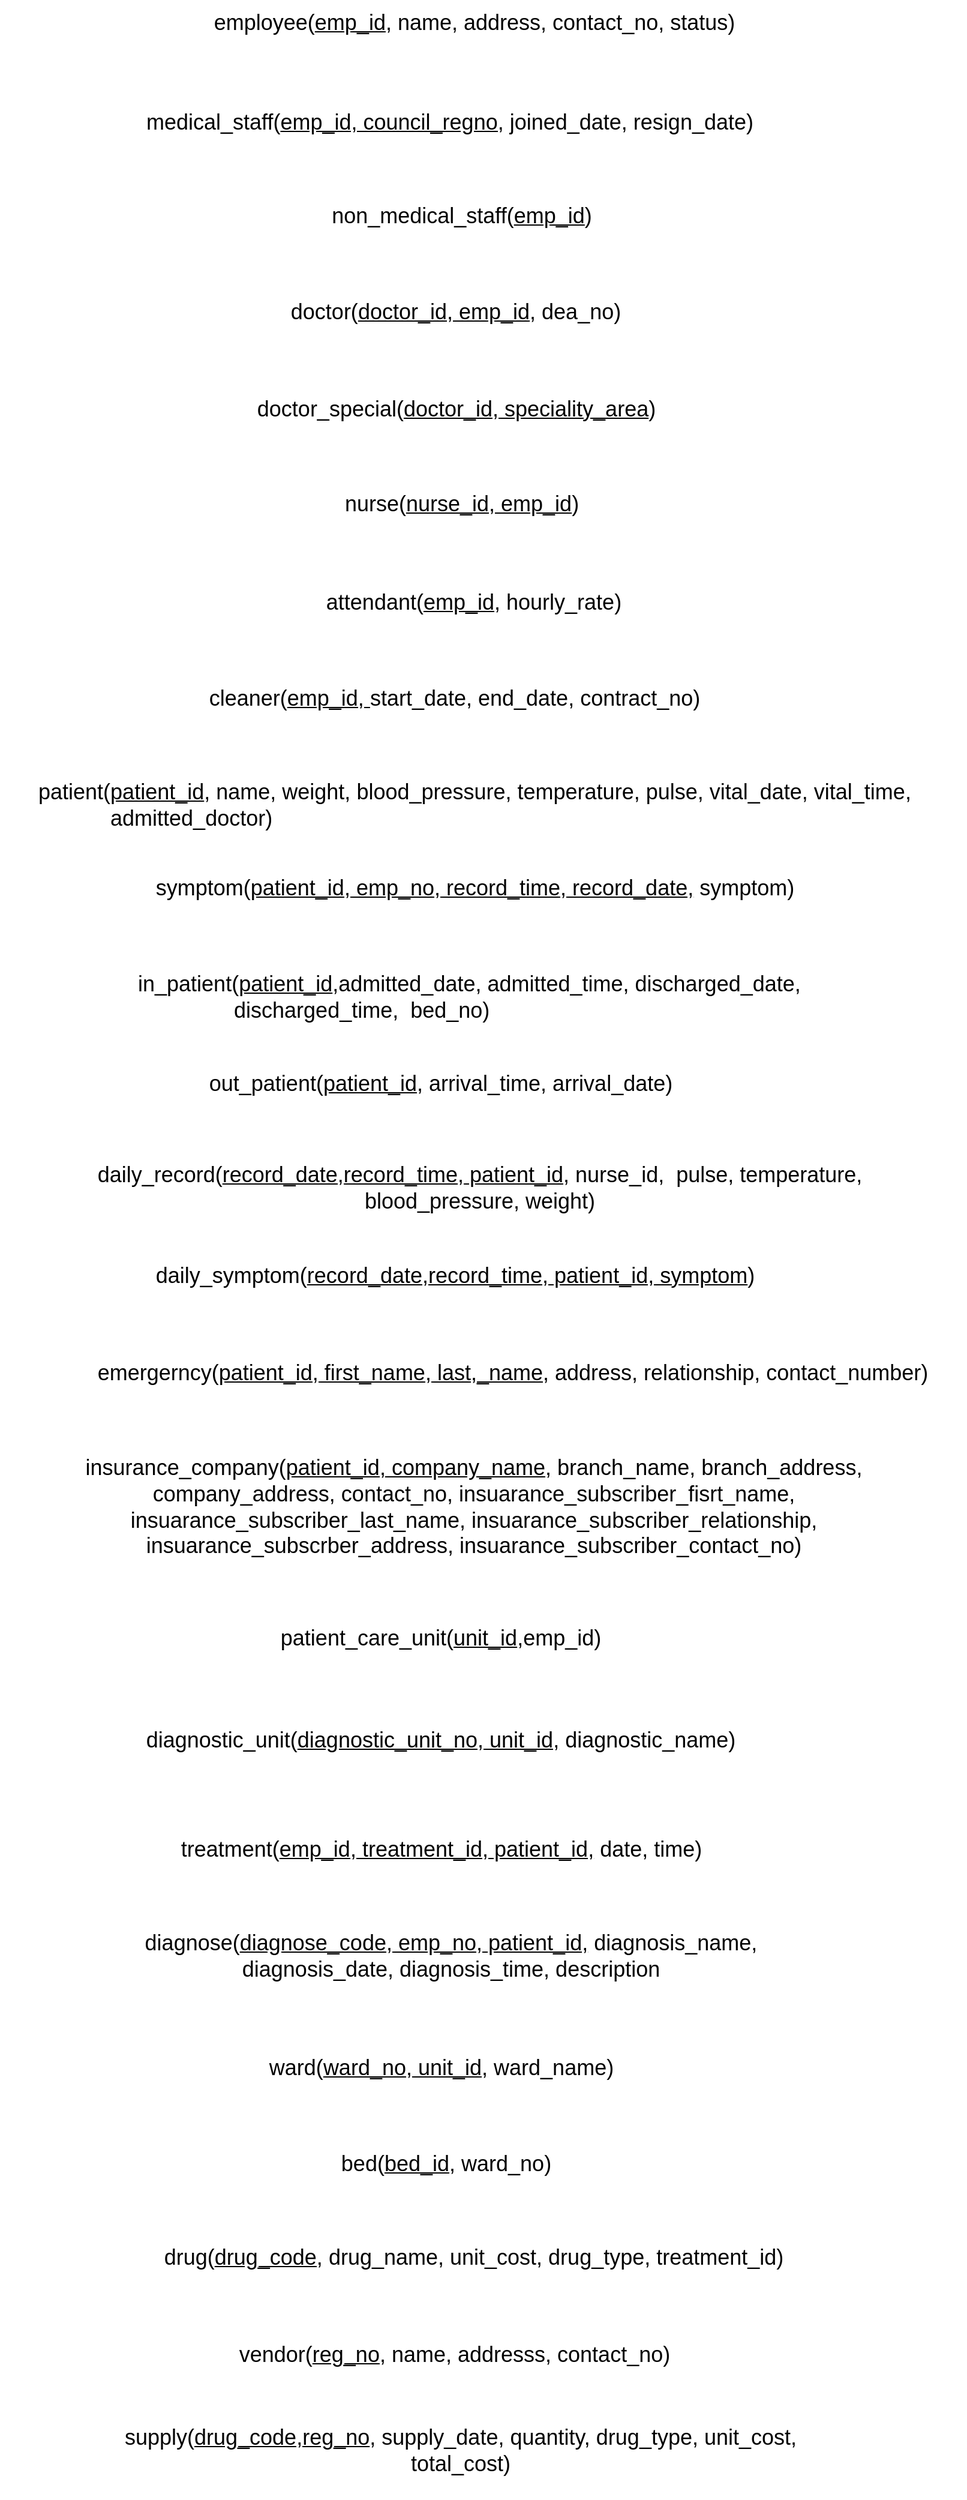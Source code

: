 <mxfile version="20.3.3" type="device"><diagram id="VzOwtSoNdBajPMHXI3QT" name="Page-1"><mxGraphModel dx="2031" dy="1134" grid="1" gridSize="10" guides="1" tooltips="1" connect="1" arrows="1" fold="1" page="1" pageScale="1" pageWidth="850" pageHeight="1100" math="0" shadow="0"><root><mxCell id="0"/><mxCell id="1" parent="0"/><mxCell id="-WUKxlpgAWZakc30EIpt-1" value="&lt;p style=&quot;&quot; class=&quot;MsoNormal&quot;&gt;&lt;span style=&quot;line-height: 107%;&quot;&gt;&lt;font style=&quot;font-size: 18px;&quot;&gt;employee(&lt;u&gt;emp_id&lt;/u&gt;, name, address, contact_no, status)&lt;/font&gt;&lt;/span&gt;&lt;/p&gt;" style="text;html=1;strokeColor=none;fillColor=none;align=center;verticalAlign=middle;whiteSpace=wrap;rounded=0;" vertex="1" parent="1"><mxGeometry x="198" y="74" width="455" height="30" as="geometry"/></mxCell><mxCell id="-WUKxlpgAWZakc30EIpt-2" value="&lt;p style=&quot;&quot; class=&quot;MsoNormal&quot;&gt;&lt;span style=&quot;line-height: 107%;&quot;&gt;&lt;font style=&quot;font-size: 18px;&quot;&gt;medical_staff(&lt;u&gt;emp_id, council_regno,&lt;/u&gt; joined_date, resign_date)&lt;/font&gt;&lt;/span&gt;&lt;/p&gt;" style="text;html=1;strokeColor=none;fillColor=none;align=left;verticalAlign=middle;whiteSpace=wrap;rounded=0;" vertex="1" parent="1"><mxGeometry x="150" y="157" width="520" height="30" as="geometry"/></mxCell><mxCell id="-WUKxlpgAWZakc30EIpt-3" value="&lt;p class=&quot;MsoNormal&quot; style=&quot;font-size: 18px;&quot;&gt;&lt;span style=&quot;line-height: 107%; font-size: 18px;&quot;&gt;&lt;font style=&quot;font-size: 18px;&quot;&gt;non_medical_staff(&lt;u&gt;emp_id&lt;/u&gt;)&lt;/font&gt;&lt;/span&gt;&lt;/p&gt;" style="text;html=1;strokeColor=none;fillColor=none;align=center;verticalAlign=middle;whiteSpace=wrap;rounded=0;fontSize=18;" vertex="1" parent="1"><mxGeometry x="300" y="234" width="230" height="30" as="geometry"/></mxCell><mxCell id="-WUKxlpgAWZakc30EIpt-4" value="&lt;p style=&quot;font-size: 18px;&quot; class=&quot;MsoNormal&quot;&gt;&lt;span style=&quot;line-height: 107%; font-size: 18px;&quot;&gt;doctor(&lt;u&gt;doctor_id,&amp;nbsp;emp_id&lt;/u&gt;, dea_no)&lt;/span&gt;&lt;/p&gt;" style="text;html=1;strokeColor=none;fillColor=none;align=center;verticalAlign=middle;whiteSpace=wrap;rounded=0;fontSize=18;" vertex="1" parent="1"><mxGeometry x="265" y="314" width="290" height="30" as="geometry"/></mxCell><mxCell id="-WUKxlpgAWZakc30EIpt-5" value="&lt;p style=&quot;&quot; class=&quot;MsoNormal&quot;&gt;&lt;span style=&quot;line-height: 107%;&quot;&gt;nurse(&lt;u&gt;nurse_id,&amp;nbsp;emp_id&lt;/u&gt;)&lt;/span&gt;&lt;/p&gt;" style="text;html=1;strokeColor=none;fillColor=none;align=center;verticalAlign=middle;whiteSpace=wrap;rounded=0;fontSize=18;" vertex="1" parent="1"><mxGeometry x="309" y="474" width="212" height="30" as="geometry"/></mxCell><mxCell id="-WUKxlpgAWZakc30EIpt-6" value="&lt;p class=&quot;MsoNormal&quot;&gt;&lt;span style=&quot;line-height: 107%;&quot;&gt;attendant(&lt;u&gt;emp_id&lt;/u&gt;,&amp;nbsp;hourly_rate)&lt;/span&gt;&lt;/p&gt;" style="text;html=1;strokeColor=none;fillColor=none;align=center;verticalAlign=middle;whiteSpace=wrap;rounded=0;fontSize=18;" vertex="1" parent="1"><mxGeometry x="245" y="556" width="360" height="30" as="geometry"/></mxCell><mxCell id="-WUKxlpgAWZakc30EIpt-7" value="&lt;span&gt;cleaner(&lt;u&gt;emp_id,&amp;nbsp;&lt;/u&gt;start_date, end_date, contract_no)&lt;/span&gt;" style="text;html=1;strokeColor=none;fillColor=none;align=center;verticalAlign=middle;whiteSpace=wrap;rounded=0;fontSize=18;" vertex="1" parent="1"><mxGeometry x="134" y="636" width="550" height="30" as="geometry"/></mxCell><mxCell id="-WUKxlpgAWZakc30EIpt-9" value="doctor_special(&lt;u&gt;doctor_id,&amp;nbsp;speciality_area&lt;/u&gt;)" style="text;html=1;strokeColor=none;fillColor=none;align=center;verticalAlign=middle;whiteSpace=wrap;rounded=0;fontSize=18;" vertex="1" parent="1"><mxGeometry x="222.5" y="395" width="375" height="30" as="geometry"/></mxCell><mxCell id="-WUKxlpgAWZakc30EIpt-15" value="&lt;p style=&quot;&quot; class=&quot;MsoNormal&quot;&gt;&lt;span style=&quot;line-height: 107%;&quot;&gt;patient(&lt;u&gt;patient_id&lt;/u&gt;,&amp;nbsp;name, weight, blood_pressure, temperature, pulse,&amp;nbsp;vital_date, vital_time, &lt;span style=&quot;white-space: pre;&quot;&gt;&#9;&lt;/span&gt;&amp;nbsp; &amp;nbsp; admitted_doctor)&lt;/span&gt;&lt;/p&gt;" style="text;html=1;strokeColor=none;fillColor=none;align=left;verticalAlign=middle;whiteSpace=wrap;rounded=0;fontSize=18;" vertex="1" parent="1"><mxGeometry x="60" y="700" width="730" height="80" as="geometry"/></mxCell><mxCell id="-WUKxlpgAWZakc30EIpt-16" value="&lt;p class=&quot;MsoNormal&quot;&gt;&lt;span style=&quot;line-height: 107%;&quot;&gt;emergerncy(&lt;u&gt;patient_id,&amp;nbsp;first_name, last,_name,&lt;/u&gt; address, relationship, contact_number)&lt;/span&gt;&lt;/p&gt;" style="text;html=1;strokeColor=none;fillColor=none;align=center;verticalAlign=middle;whiteSpace=wrap;rounded=0;fontSize=18;" vertex="1" parent="1"><mxGeometry x="80" y="1198" width="755" height="30" as="geometry"/></mxCell><mxCell id="-WUKxlpgAWZakc30EIpt-17" value="&lt;p style=&quot;&quot; class=&quot;MsoNormal&quot;&gt;&lt;span style=&quot;line-height: 107%;&quot;&gt;insurance_company(&lt;u&gt;patient_id,&amp;nbsp;company_name,&lt;/u&gt; branch_name, branch_address, company_address, contact_no, insuarance_subscriber_fisrt_name, insuarance_subscriber_last_name, insuarance_subscriber_relationship, insuarance_subscrber_address, insuarance_subscriber_contact_no&lt;/span&gt;&lt;span style=&quot;background-color: initial;&quot;&gt;)&lt;/span&gt;&lt;/p&gt;" style="text;html=1;strokeColor=none;fillColor=none;align=center;verticalAlign=middle;whiteSpace=wrap;rounded=0;fontSize=18;" vertex="1" parent="1"><mxGeometry x="30" y="1270" width="790" height="110" as="geometry"/></mxCell><mxCell id="-WUKxlpgAWZakc30EIpt-18" value="&lt;p class=&quot;MsoNormal&quot;&gt;&lt;span style=&quot;line-height: 107%;&quot;&gt;patient_care_unit(&lt;u&gt;unit_id&lt;/u&gt;,emp_id)&lt;/span&gt;&lt;/p&gt;" style="text;html=1;strokeColor=none;fillColor=none;align=center;verticalAlign=middle;whiteSpace=wrap;rounded=0;fontSize=18;" vertex="1" parent="1"><mxGeometry x="236.88" y="1419" width="321.25" height="29" as="geometry"/></mxCell><mxCell id="-WUKxlpgAWZakc30EIpt-19" value="&lt;p class=&quot;MsoNormal&quot;&gt;&lt;span style=&quot;line-height: 107%;&quot;&gt;symptom(&lt;u&gt;patient_id,&amp;nbsp;emp_no, record_time, record_date,&lt;/u&gt; symptom)&lt;/span&gt;&lt;/p&gt;" style="text;html=1;strokeColor=none;fillColor=none;align=center;verticalAlign=middle;whiteSpace=wrap;rounded=0;fontSize=18;" vertex="1" parent="1"><mxGeometry x="151.75" y="794" width="547.5" height="30" as="geometry"/></mxCell><mxCell id="-WUKxlpgAWZakc30EIpt-20" value="&lt;p class=&quot;MsoNormal&quot;&gt;&lt;span style=&quot;line-height: 107%;&quot;&gt;treatment(&lt;u&gt;emp_id,&amp;nbsp;treatment_id, patient_id,&lt;/u&gt; date, time)&lt;/span&gt;&lt;/p&gt;" style="text;html=1;strokeColor=none;fillColor=none;align=center;verticalAlign=middle;whiteSpace=wrap;rounded=0;fontSize=18;" vertex="1" parent="1"><mxGeometry x="172.51" y="1570" width="450" height="80" as="geometry"/></mxCell><mxCell id="-WUKxlpgAWZakc30EIpt-21" value="&lt;p class=&quot;MsoNormal&quot;&gt;&lt;span style=&quot;line-height: 107%;&quot;&gt;diagnostic_unit(&lt;u&gt;diagnostic_unit_no, unit_id,&lt;/u&gt; diagnostic_name)&lt;/span&gt;&lt;/p&gt;" style="text;html=1;strokeColor=none;fillColor=none;align=center;verticalAlign=middle;whiteSpace=wrap;rounded=0;fontSize=18;" vertex="1" parent="1"><mxGeometry x="126.25" y="1504" width="542.5" height="30" as="geometry"/></mxCell><mxCell id="-WUKxlpgAWZakc30EIpt-23" value="diagnose(&lt;u&gt;diagnose_code, emp_no, patient_id,&lt;/u&gt; diagnosis_name, diagnosis_date, diagnosis_time, description" style="text;html=1;strokeColor=none;fillColor=none;align=center;verticalAlign=middle;whiteSpace=wrap;rounded=0;fontSize=18;" vertex="1" parent="1"><mxGeometry x="126.25" y="1664" width="560" height="70" as="geometry"/></mxCell><mxCell id="-WUKxlpgAWZakc30EIpt-25" value="&lt;p style=&quot;font-size: 18px;&quot; class=&quot;MsoNormal&quot;&gt;&lt;span style=&quot;line-height: 107%;&quot;&gt;ward(&lt;u&gt;ward_no, unit_id,&lt;/u&gt;&amp;nbsp;ward_name)&lt;/span&gt;&lt;/p&gt;" style="text;html=1;strokeColor=none;fillColor=none;align=center;verticalAlign=middle;whiteSpace=wrap;rounded=0;fontSize=12;" vertex="1" parent="1"><mxGeometry x="247.51" y="1766" width="300" height="51" as="geometry"/></mxCell><mxCell id="-WUKxlpgAWZakc30EIpt-26" value="&lt;p style=&quot;font-size: 18px;&quot; class=&quot;MsoNormal&quot;&gt;&lt;span style=&quot;line-height: 107%;&quot;&gt;bed(&lt;u&gt;bed_id&lt;/u&gt;,&amp;nbsp;ward_no)&lt;/span&gt;&lt;/p&gt;" style="text;html=1;strokeColor=none;fillColor=none;align=center;verticalAlign=middle;whiteSpace=wrap;rounded=0;fontSize=12;" vertex="1" parent="1"><mxGeometry x="288.25" y="1846" width="227.5" height="51" as="geometry"/></mxCell><mxCell id="-WUKxlpgAWZakc30EIpt-27" value="&lt;p style=&quot;font-size: 18px;&quot; class=&quot;MsoNormal&quot;&gt;&lt;span style=&quot;line-height: 107%;&quot;&gt;drug(&lt;u&gt;drug_code,&lt;/u&gt;&amp;nbsp;drug_name, unit_cost, drug_type, treatment_id)&lt;/span&gt;&lt;/p&gt;" style="text;html=1;strokeColor=none;fillColor=none;align=center;verticalAlign=middle;whiteSpace=wrap;rounded=0;fontSize=12;" vertex="1" parent="1"><mxGeometry x="64.5" y="1915" width="720" height="70" as="geometry"/></mxCell><mxCell id="-WUKxlpgAWZakc30EIpt-28" value="&lt;font style=&quot;font-size: 18px;&quot;&gt;vendor(&lt;u&gt;reg_no&lt;/u&gt;, name, addresss, contact_no)&lt;/font&gt;" style="text;html=1;strokeColor=none;fillColor=none;align=center;verticalAlign=middle;whiteSpace=wrap;rounded=0;fontSize=12;" vertex="1" parent="1"><mxGeometry x="154" y="1985" width="510" height="91" as="geometry"/></mxCell><mxCell id="-WUKxlpgAWZakc30EIpt-29" value="&lt;font style=&quot;font-size: 18px;&quot;&gt;supply(&lt;u&gt;drug_code,reg_no&lt;/u&gt;, supply_date, quantity, drug_type, unit_cost, total_cost)&lt;/font&gt;" style="text;html=1;strokeColor=none;fillColor=none;align=center;verticalAlign=middle;whiteSpace=wrap;rounded=0;fontSize=12;" vertex="1" parent="1"><mxGeometry x="116.38" y="2070" width="595.62" height="81" as="geometry"/></mxCell><mxCell id="-WUKxlpgAWZakc30EIpt-31" value="&lt;p class=&quot;MsoNormal&quot;&gt;&lt;font style=&quot;font-size: 18px;&quot;&gt;daily_record(&lt;u&gt;record_date,record_time, patient_id,&lt;/u&gt; nurse_id,&amp;nbsp; pulse, temperature, blood_pressure, weight)&lt;/font&gt;&lt;/p&gt;" style="text;html=1;strokeColor=none;fillColor=none;align=center;verticalAlign=middle;whiteSpace=wrap;rounded=0;fontSize=18;" vertex="1" parent="1"><mxGeometry x="60" y="1044" width="740" height="30" as="geometry"/></mxCell><mxCell id="-WUKxlpgAWZakc30EIpt-33" value="&lt;p class=&quot;MsoNormal&quot;&gt;&lt;font style=&quot;font-size: 18px;&quot;&gt;daily_symptom(&lt;u&gt;record_date,record_time, patient_id, symptom&lt;/u&gt;)&lt;/font&gt;&lt;/p&gt;" style="text;html=1;strokeColor=none;fillColor=none;align=center;verticalAlign=middle;whiteSpace=wrap;rounded=0;fontSize=18;" vertex="1" parent="1"><mxGeometry x="121.5" y="1117" width="575" height="30" as="geometry"/></mxCell><mxCell id="-WUKxlpgAWZakc30EIpt-34" value="&lt;font style=&quot;font-size: 18px;&quot;&gt;out_patient(&lt;u&gt;patient_id,&lt;/u&gt; arrival_time, arrival_date)&lt;/font&gt;" style="text;html=1;strokeColor=none;fillColor=none;align=center;verticalAlign=middle;whiteSpace=wrap;rounded=0;fontSize=16;" vertex="1" parent="1"><mxGeometry x="190" y="957" width="415" height="30" as="geometry"/></mxCell><mxCell id="-WUKxlpgAWZakc30EIpt-35" value="&lt;font style=&quot;font-size: 18px;&quot;&gt;in_patient(&lt;u&gt;patient_id&lt;/u&gt;,admitted_date, admitted_time, discharged_date, &lt;span style=&quot;white-space: pre;&quot;&gt;&#9;&lt;/span&gt;&lt;span style=&quot;white-space: pre;&quot;&gt;&#9;&lt;/span&gt;discharged_time,&amp;nbsp;&amp;nbsp;bed_no)&lt;/font&gt;" style="text;html=1;strokeColor=none;fillColor=none;align=left;verticalAlign=middle;whiteSpace=wrap;rounded=0;fontSize=16;" vertex="1" parent="1"><mxGeometry x="142.5" y="875" width="580" height="50" as="geometry"/></mxCell></root></mxGraphModel></diagram></mxfile>